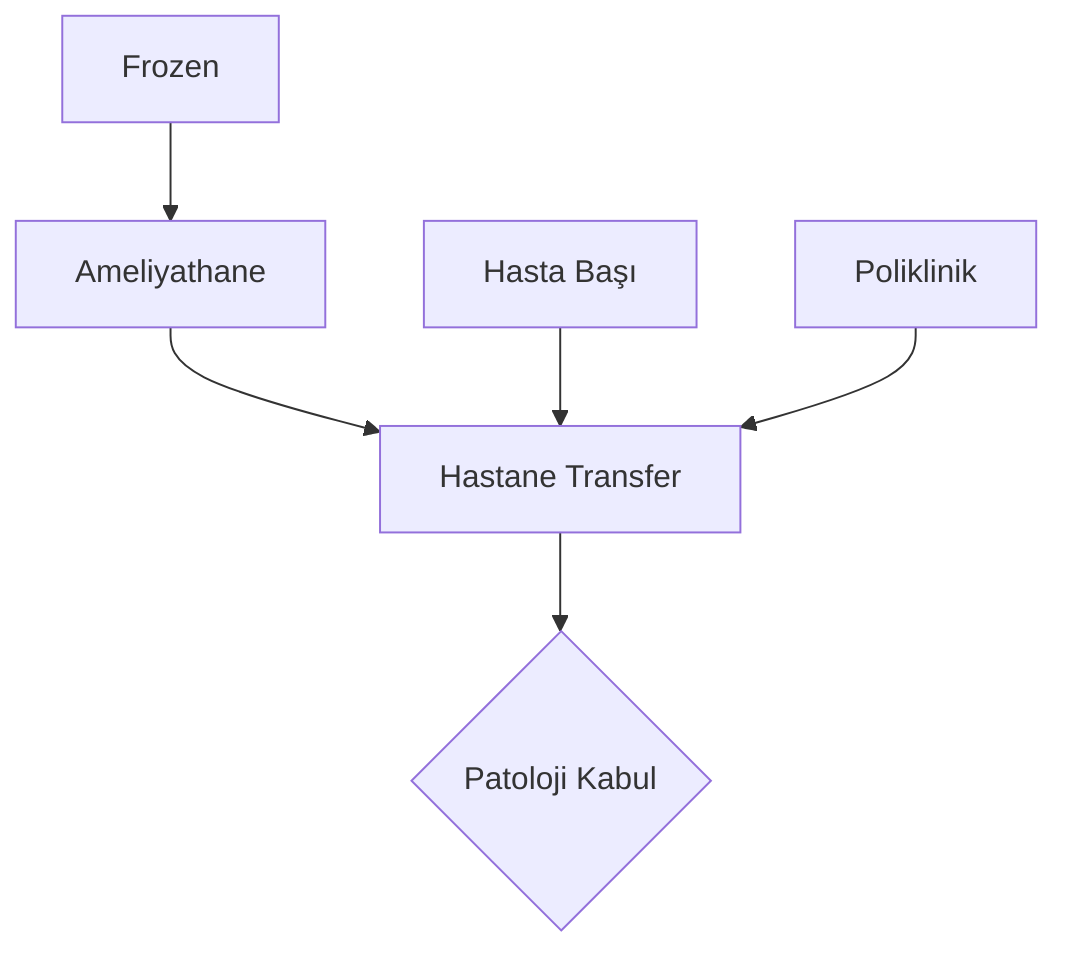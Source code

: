 flowchart TB
Frozen[Frozen] --> Ameliyathane[Ameliyathane]
Ameliyathane[Ameliyathane] --> Transfer[Hastane Transfer]
HastaBasi[Hasta Başı] --> Transfer[Hastane Transfer]
Poliklinik[Poliklinik] --> Transfer[Hastane Transfer]
Transfer[Hastane Transfer] --> PatolojiKabul{Patoloji Kabul}